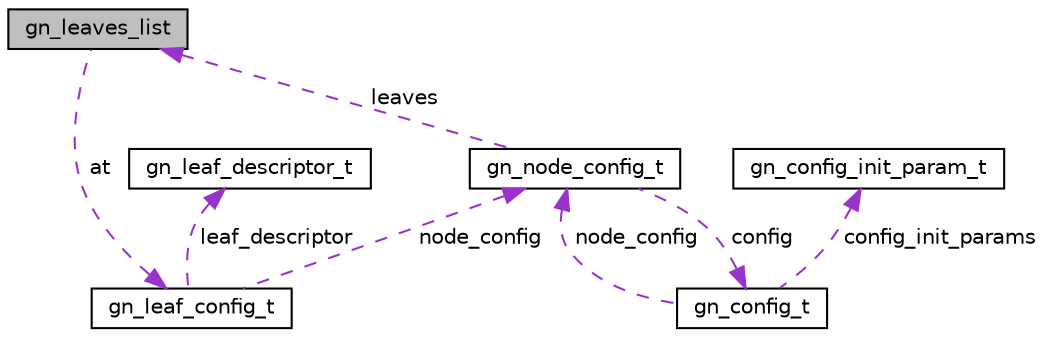digraph "gn_leaves_list"
{
 // LATEX_PDF_SIZE
  edge [fontname="Helvetica",fontsize="10",labelfontname="Helvetica",labelfontsize="10"];
  node [fontname="Helvetica",fontsize="10",shape=record];
  Node1 [label="gn_leaves_list",height=0.2,width=0.4,color="black", fillcolor="grey75", style="filled", fontcolor="black",tooltip=" "];
  Node2 -> Node1 [dir="back",color="darkorchid3",fontsize="10",style="dashed",label=" at" ,fontname="Helvetica"];
  Node2 [label="gn_leaf_config_t",height=0.2,width=0.4,color="black", fillcolor="white", style="filled",URL="$structgn__leaf__config__t.html",tooltip=" "];
  Node3 -> Node2 [dir="back",color="darkorchid3",fontsize="10",style="dashed",label=" node_config" ,fontname="Helvetica"];
  Node3 [label="gn_node_config_t",height=0.2,width=0.4,color="black", fillcolor="white", style="filled",URL="$structgn__node__config__t.html",tooltip=" "];
  Node1 -> Node3 [dir="back",color="darkorchid3",fontsize="10",style="dashed",label=" leaves" ,fontname="Helvetica"];
  Node4 -> Node3 [dir="back",color="darkorchid3",fontsize="10",style="dashed",label=" config" ,fontname="Helvetica"];
  Node4 [label="gn_config_t",height=0.2,width=0.4,color="black", fillcolor="white", style="filled",URL="$structgn__config__t.html",tooltip=" "];
  Node3 -> Node4 [dir="back",color="darkorchid3",fontsize="10",style="dashed",label=" node_config" ,fontname="Helvetica"];
  Node5 -> Node4 [dir="back",color="darkorchid3",fontsize="10",style="dashed",label=" config_init_params" ,fontname="Helvetica"];
  Node5 [label="gn_config_init_param_t",height=0.2,width=0.4,color="black", fillcolor="white", style="filled",URL="$structgn__config__init__param__t.html",tooltip=" "];
  Node6 -> Node2 [dir="back",color="darkorchid3",fontsize="10",style="dashed",label=" leaf_descriptor" ,fontname="Helvetica"];
  Node6 [label="gn_leaf_descriptor_t",height=0.2,width=0.4,color="black", fillcolor="white", style="filled",URL="$structgn__leaf__descriptor__t.html",tooltip="this represents the description and status informations of the leaf"];
}
